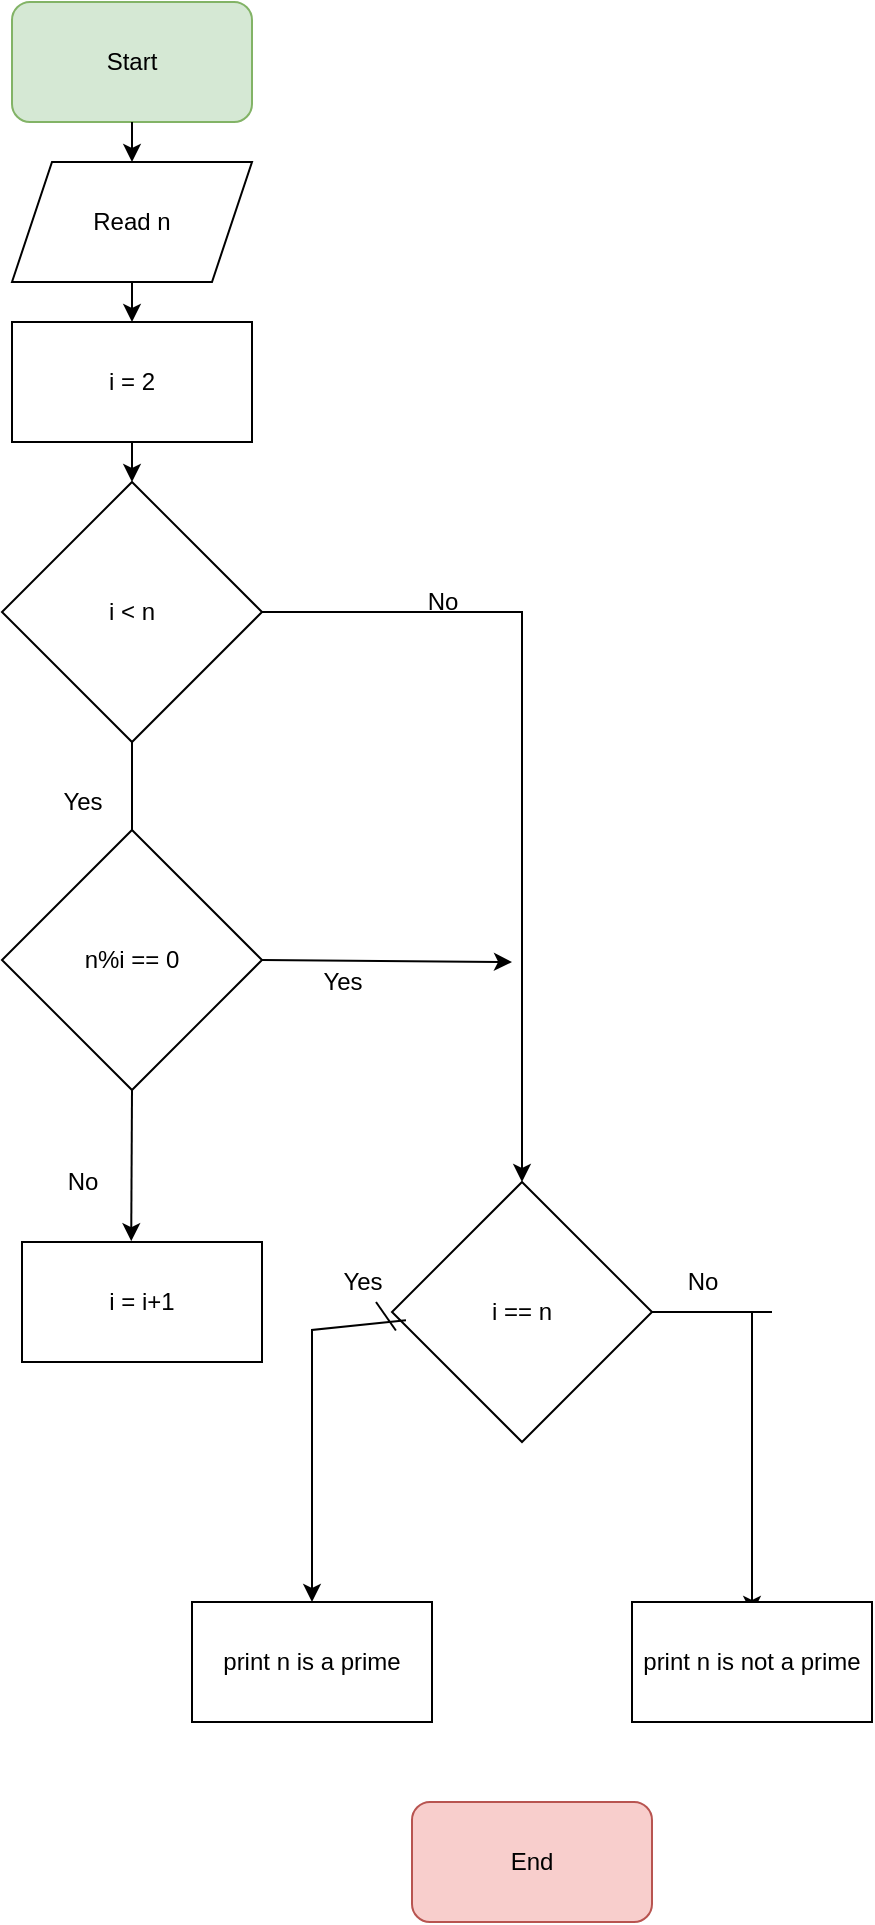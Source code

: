 <mxfile version="16.6.2" type="github">
  <diagram id="0OFCpZ8kLnsrzTdWg-T6" name="Page-1">
    <mxGraphModel dx="1258" dy="785" grid="1" gridSize="10" guides="1" tooltips="1" connect="1" arrows="1" fold="1" page="1" pageScale="1" pageWidth="827" pageHeight="1169" math="0" shadow="0">
      <root>
        <mxCell id="0" />
        <mxCell id="1" parent="0" />
        <mxCell id="3OuX7e_3EuSiUwNeDTlv-1" value="Start" style="rounded=1;whiteSpace=wrap;html=1;fillColor=#d5e8d4;strokeColor=#82b366;" parent="1" vertex="1">
          <mxGeometry x="300" y="40" width="120" height="60" as="geometry" />
        </mxCell>
        <mxCell id="kYWJKbM5e78tgMv8RS4h-1" value="" style="endArrow=classic;html=1;rounded=0;" edge="1" parent="1" source="3OuX7e_3EuSiUwNeDTlv-1" target="kYWJKbM5e78tgMv8RS4h-2">
          <mxGeometry width="50" height="50" relative="1" as="geometry">
            <mxPoint x="390" y="350" as="sourcePoint" />
            <mxPoint x="360" y="150" as="targetPoint" />
          </mxGeometry>
        </mxCell>
        <mxCell id="kYWJKbM5e78tgMv8RS4h-2" value="Read n" style="shape=parallelogram;perimeter=parallelogramPerimeter;whiteSpace=wrap;html=1;fixedSize=1;" vertex="1" parent="1">
          <mxGeometry x="300" y="120" width="120" height="60" as="geometry" />
        </mxCell>
        <mxCell id="kYWJKbM5e78tgMv8RS4h-3" value="" style="endArrow=classic;html=1;rounded=0;exitX=0.5;exitY=1;exitDx=0;exitDy=0;" edge="1" parent="1" source="kYWJKbM5e78tgMv8RS4h-2" target="kYWJKbM5e78tgMv8RS4h-4">
          <mxGeometry width="50" height="50" relative="1" as="geometry">
            <mxPoint x="390" y="350" as="sourcePoint" />
            <mxPoint x="360" y="220" as="targetPoint" />
          </mxGeometry>
        </mxCell>
        <mxCell id="kYWJKbM5e78tgMv8RS4h-5" style="edgeStyle=orthogonalEdgeStyle;rounded=0;orthogonalLoop=1;jettySize=auto;html=1;exitX=0.5;exitY=1;exitDx=0;exitDy=0;" edge="1" parent="1" source="kYWJKbM5e78tgMv8RS4h-4">
          <mxGeometry relative="1" as="geometry">
            <mxPoint x="360" y="280" as="targetPoint" />
          </mxGeometry>
        </mxCell>
        <mxCell id="kYWJKbM5e78tgMv8RS4h-4" value="i = 2" style="rounded=0;whiteSpace=wrap;html=1;" vertex="1" parent="1">
          <mxGeometry x="300" y="200" width="120" height="60" as="geometry" />
        </mxCell>
        <mxCell id="kYWJKbM5e78tgMv8RS4h-9" style="edgeStyle=orthogonalEdgeStyle;rounded=0;orthogonalLoop=1;jettySize=auto;html=1;exitX=1;exitY=0.5;exitDx=0;exitDy=0;entryX=0.5;entryY=0;entryDx=0;entryDy=0;" edge="1" parent="1" source="kYWJKbM5e78tgMv8RS4h-7" target="kYWJKbM5e78tgMv8RS4h-24">
          <mxGeometry relative="1" as="geometry">
            <mxPoint x="530" y="500" as="targetPoint" />
            <Array as="points">
              <mxPoint x="555" y="345" />
              <mxPoint x="555" y="600" />
            </Array>
          </mxGeometry>
        </mxCell>
        <mxCell id="kYWJKbM5e78tgMv8RS4h-7" value="i &amp;lt; n" style="rhombus;whiteSpace=wrap;html=1;" vertex="1" parent="1">
          <mxGeometry x="295" y="280" width="130" height="130" as="geometry" />
        </mxCell>
        <mxCell id="kYWJKbM5e78tgMv8RS4h-11" value="" style="endArrow=classic;html=1;rounded=0;exitX=0.5;exitY=1;exitDx=0;exitDy=0;" edge="1" parent="1" source="kYWJKbM5e78tgMv8RS4h-7">
          <mxGeometry width="50" height="50" relative="1" as="geometry">
            <mxPoint x="300" y="480" as="sourcePoint" />
            <mxPoint x="360" y="480" as="targetPoint" />
          </mxGeometry>
        </mxCell>
        <mxCell id="kYWJKbM5e78tgMv8RS4h-12" value="Yes" style="text;html=1;align=center;verticalAlign=middle;resizable=0;points=[];autosize=1;strokeColor=none;fillColor=none;rotation=0;" vertex="1" parent="1">
          <mxGeometry x="320" y="430" width="30" height="20" as="geometry" />
        </mxCell>
        <mxCell id="kYWJKbM5e78tgMv8RS4h-14" value="No" style="text;html=1;align=center;verticalAlign=middle;resizable=0;points=[];autosize=1;strokeColor=none;fillColor=none;" vertex="1" parent="1">
          <mxGeometry x="500" y="330" width="30" height="20" as="geometry" />
        </mxCell>
        <mxCell id="kYWJKbM5e78tgMv8RS4h-15" value="n%i == 0" style="rhombus;whiteSpace=wrap;html=1;" vertex="1" parent="1">
          <mxGeometry x="295" y="454" width="130" height="130" as="geometry" />
        </mxCell>
        <mxCell id="kYWJKbM5e78tgMv8RS4h-16" value="i = i+1" style="rounded=0;whiteSpace=wrap;html=1;" vertex="1" parent="1">
          <mxGeometry x="305" y="660" width="120" height="60" as="geometry" />
        </mxCell>
        <mxCell id="kYWJKbM5e78tgMv8RS4h-17" value="" style="endArrow=classic;html=1;rounded=0;exitX=0.5;exitY=1;exitDx=0;exitDy=0;entryX=0.455;entryY=-0.007;entryDx=0;entryDy=0;entryPerimeter=0;" edge="1" parent="1" source="kYWJKbM5e78tgMv8RS4h-15" target="kYWJKbM5e78tgMv8RS4h-16">
          <mxGeometry width="50" height="50" relative="1" as="geometry">
            <mxPoint x="359.64" y="600" as="sourcePoint" />
            <mxPoint x="360" y="630" as="targetPoint" />
          </mxGeometry>
        </mxCell>
        <mxCell id="kYWJKbM5e78tgMv8RS4h-18" value="Yes" style="text;html=1;align=center;verticalAlign=middle;resizable=0;points=[];autosize=1;strokeColor=none;fillColor=none;rotation=0;" vertex="1" parent="1">
          <mxGeometry x="450" y="520" width="30" height="20" as="geometry" />
        </mxCell>
        <mxCell id="kYWJKbM5e78tgMv8RS4h-20" value="No" style="text;html=1;align=center;verticalAlign=middle;resizable=0;points=[];autosize=1;strokeColor=none;fillColor=none;" vertex="1" parent="1">
          <mxGeometry x="320" y="620" width="30" height="20" as="geometry" />
        </mxCell>
        <mxCell id="kYWJKbM5e78tgMv8RS4h-21" value="" style="endArrow=classic;html=1;rounded=0;exitX=1;exitY=0.5;exitDx=0;exitDy=0;" edge="1" parent="1" source="kYWJKbM5e78tgMv8RS4h-15">
          <mxGeometry width="50" height="50" relative="1" as="geometry">
            <mxPoint x="375" y="560" as="sourcePoint" />
            <mxPoint x="550" y="520" as="targetPoint" />
          </mxGeometry>
        </mxCell>
        <mxCell id="kYWJKbM5e78tgMv8RS4h-24" value="i == n" style="rhombus;whiteSpace=wrap;html=1;" vertex="1" parent="1">
          <mxGeometry x="490" y="630" width="130" height="130" as="geometry" />
        </mxCell>
        <mxCell id="kYWJKbM5e78tgMv8RS4h-25" value="" style="endArrow=classic;html=1;rounded=0;exitX=1.233;exitY=1.458;exitDx=0;exitDy=0;exitPerimeter=0;startArrow=none;" edge="1" parent="1" source="kYWJKbM5e78tgMv8RS4h-28">
          <mxGeometry width="50" height="50" relative="1" as="geometry">
            <mxPoint x="200" y="530" as="sourcePoint" />
            <mxPoint x="450" y="840" as="targetPoint" />
            <Array as="points">
              <mxPoint x="450" y="704" />
            </Array>
          </mxGeometry>
        </mxCell>
        <mxCell id="kYWJKbM5e78tgMv8RS4h-26" value="" style="endArrow=classic;html=1;rounded=0;startArrow=none;" edge="1" parent="1">
          <mxGeometry width="50" height="50" relative="1" as="geometry">
            <mxPoint x="670" y="695" as="sourcePoint" />
            <mxPoint x="670" y="846" as="targetPoint" />
            <Array as="points">
              <mxPoint x="670" y="695" />
            </Array>
          </mxGeometry>
        </mxCell>
        <mxCell id="kYWJKbM5e78tgMv8RS4h-27" value="print n is a prime" style="rounded=0;whiteSpace=wrap;html=1;" vertex="1" parent="1">
          <mxGeometry x="390" y="840" width="120" height="60" as="geometry" />
        </mxCell>
        <mxCell id="kYWJKbM5e78tgMv8RS4h-28" value="Yes" style="text;html=1;align=center;verticalAlign=middle;resizable=0;points=[];autosize=1;strokeColor=none;fillColor=none;rotation=0;" vertex="1" parent="1">
          <mxGeometry x="460" y="670" width="30" height="20" as="geometry" />
        </mxCell>
        <mxCell id="kYWJKbM5e78tgMv8RS4h-29" value="" style="endArrow=none;html=1;rounded=0;exitX=0.015;exitY=0.571;exitDx=0;exitDy=0;exitPerimeter=0;" edge="1" parent="1" source="kYWJKbM5e78tgMv8RS4h-24" target="kYWJKbM5e78tgMv8RS4h-28">
          <mxGeometry width="50" height="50" relative="1" as="geometry">
            <mxPoint x="491.95" y="704.23" as="sourcePoint" />
            <mxPoint x="450" y="840" as="targetPoint" />
            <Array as="points" />
          </mxGeometry>
        </mxCell>
        <mxCell id="kYWJKbM5e78tgMv8RS4h-30" value="No" style="text;html=1;align=center;verticalAlign=middle;resizable=0;points=[];autosize=1;strokeColor=none;fillColor=none;rotation=0;" vertex="1" parent="1">
          <mxGeometry x="630" y="670" width="30" height="20" as="geometry" />
        </mxCell>
        <mxCell id="kYWJKbM5e78tgMv8RS4h-31" value="" style="endArrow=none;html=1;rounded=0;exitX=1;exitY=0.5;exitDx=0;exitDy=0;" edge="1" parent="1" source="kYWJKbM5e78tgMv8RS4h-24">
          <mxGeometry width="50" height="50" relative="1" as="geometry">
            <mxPoint x="620" y="695" as="sourcePoint" />
            <mxPoint x="680" y="695" as="targetPoint" />
            <Array as="points" />
          </mxGeometry>
        </mxCell>
        <mxCell id="kYWJKbM5e78tgMv8RS4h-32" value="print n is not a prime" style="rounded=0;whiteSpace=wrap;html=1;" vertex="1" parent="1">
          <mxGeometry x="610" y="840" width="120" height="60" as="geometry" />
        </mxCell>
        <mxCell id="kYWJKbM5e78tgMv8RS4h-33" value="End" style="rounded=1;whiteSpace=wrap;html=1;fillColor=#f8cecc;strokeColor=#b85450;" vertex="1" parent="1">
          <mxGeometry x="500" y="940" width="120" height="60" as="geometry" />
        </mxCell>
      </root>
    </mxGraphModel>
  </diagram>
</mxfile>
